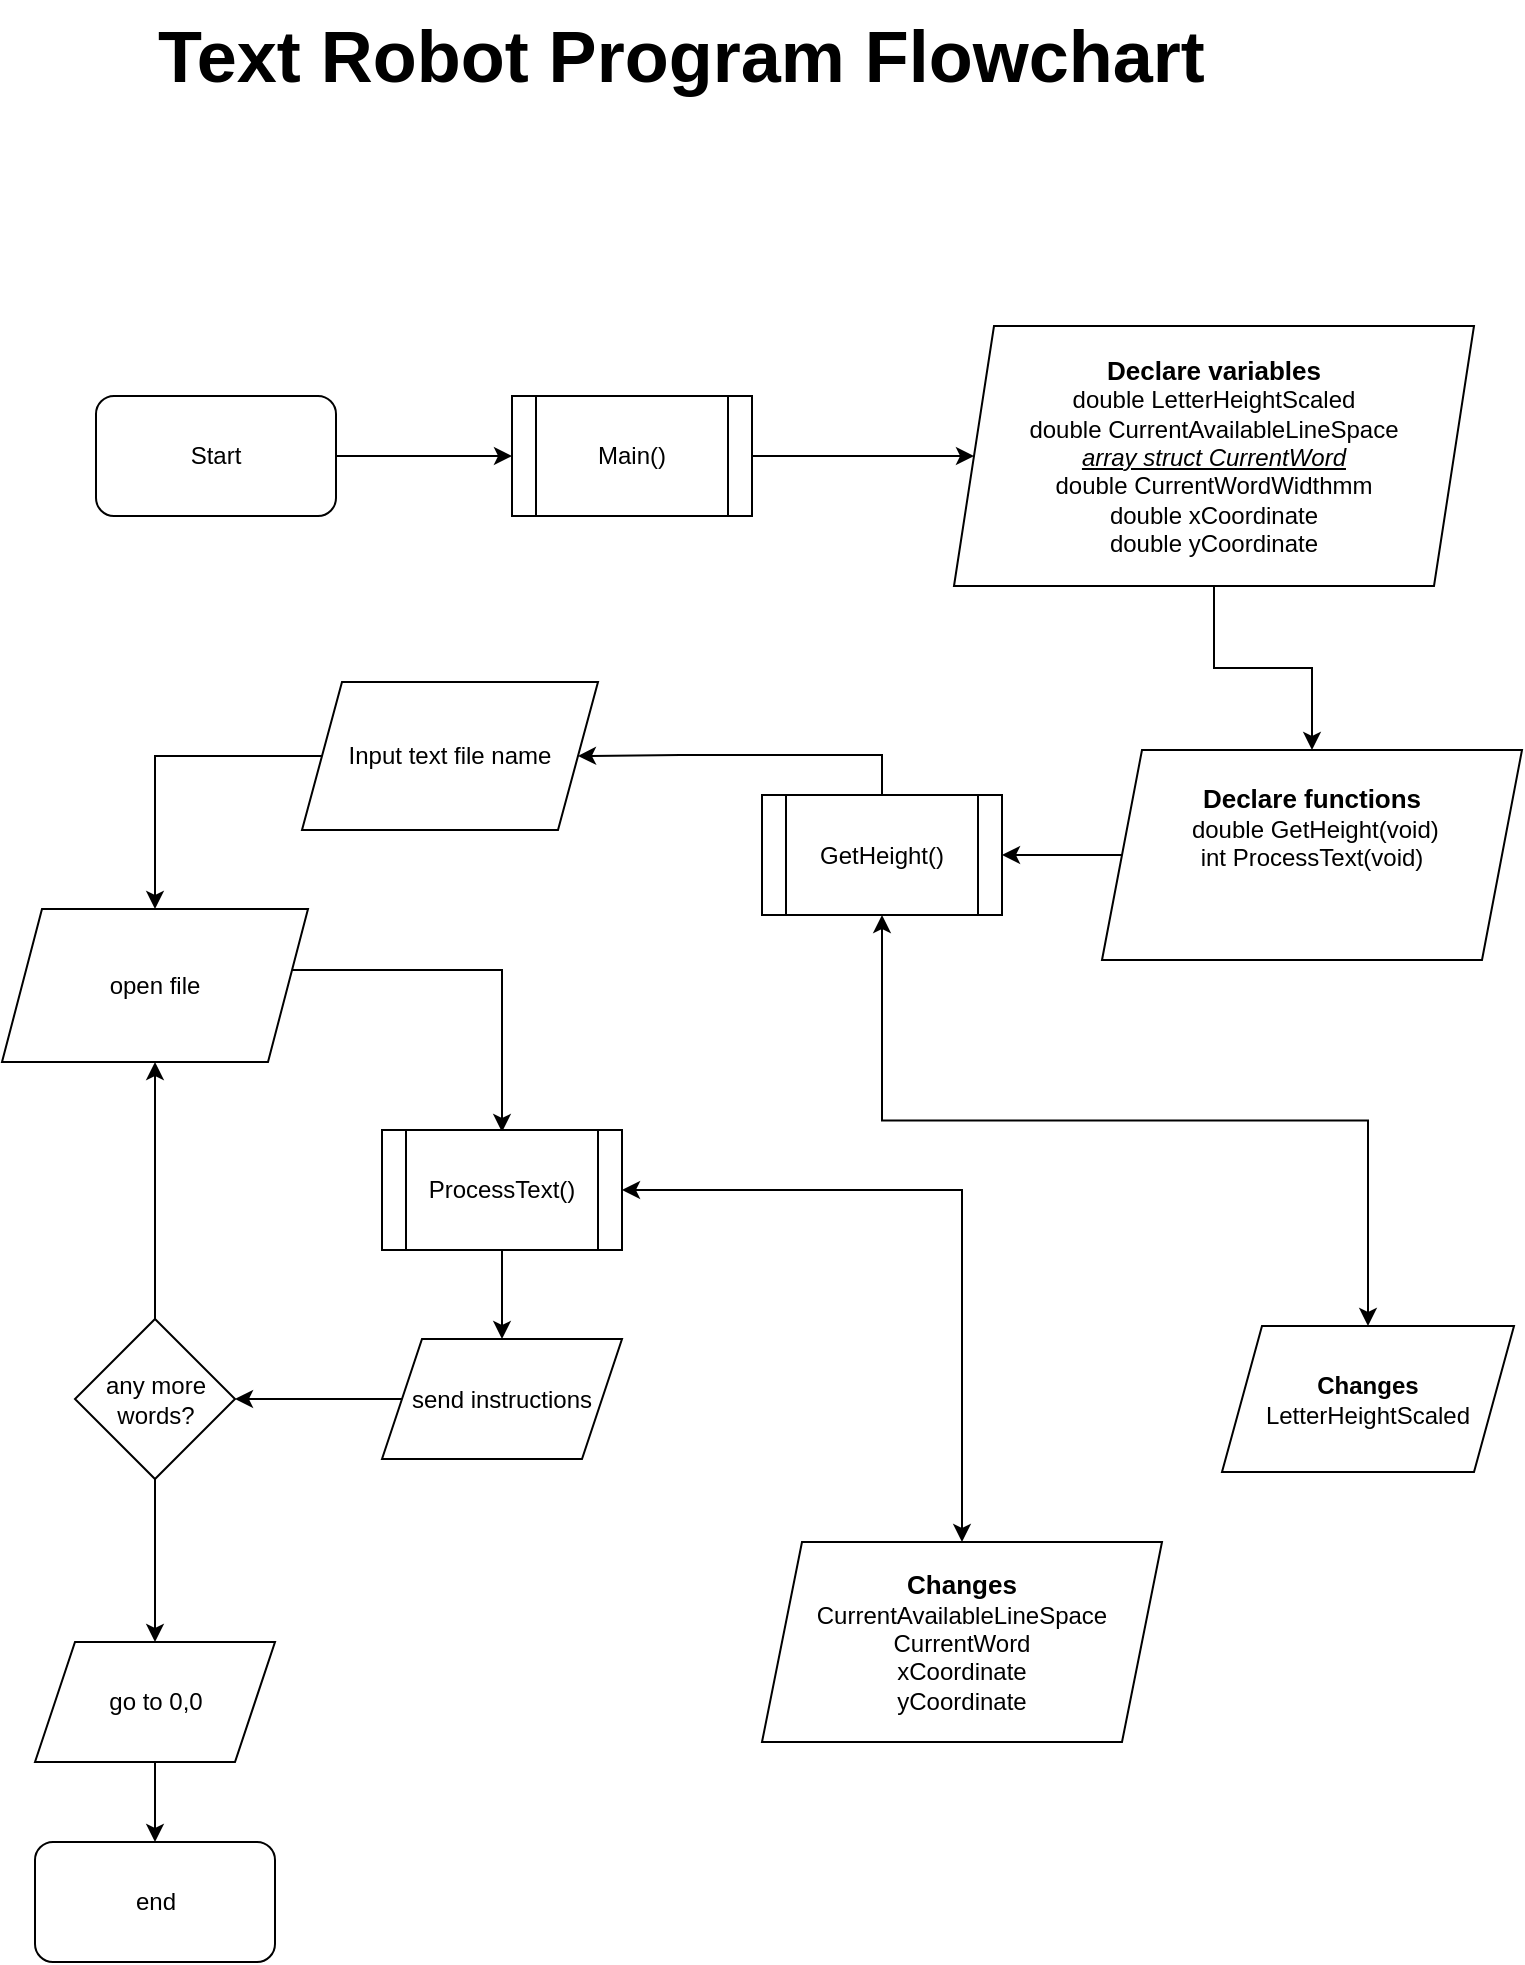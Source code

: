 <mxfile version="25.0.1" pages="2">
  <diagram name="Page-1" id="O9yYPY4qAZch_6_0QE-m">
    <mxGraphModel dx="1363" dy="913" grid="1" gridSize="10" guides="1" tooltips="1" connect="1" arrows="1" fold="1" page="1" pageScale="1" pageWidth="827" pageHeight="1169" math="0" shadow="0">
      <root>
        <mxCell id="0" />
        <mxCell id="1" parent="0" />
        <mxCell id="RyT3h0q8uJ0lcJPvg5cY-3" style="edgeStyle=orthogonalEdgeStyle;rounded=0;orthogonalLoop=1;jettySize=auto;html=1;exitX=1;exitY=0.5;exitDx=0;exitDy=0;entryX=0;entryY=0.5;entryDx=0;entryDy=0;" parent="1" source="RyT3h0q8uJ0lcJPvg5cY-1" target="RyT3h0q8uJ0lcJPvg5cY-2" edge="1">
          <mxGeometry relative="1" as="geometry" />
        </mxCell>
        <mxCell id="RyT3h0q8uJ0lcJPvg5cY-1" value="Start" style="rounded=1;whiteSpace=wrap;html=1;" parent="1" vertex="1">
          <mxGeometry x="76" y="248" width="120" height="60" as="geometry" />
        </mxCell>
        <mxCell id="PSvTm_7GEx3-Y-DfHrny-21" value="" style="edgeStyle=orthogonalEdgeStyle;rounded=0;orthogonalLoop=1;jettySize=auto;html=1;exitX=1;exitY=0.5;exitDx=0;exitDy=0;entryX=0;entryY=0.5;entryDx=0;entryDy=0;" edge="1" parent="1" source="RyT3h0q8uJ0lcJPvg5cY-2" target="PSvTm_7GEx3-Y-DfHrny-20">
          <mxGeometry relative="1" as="geometry" />
        </mxCell>
        <mxCell id="RyT3h0q8uJ0lcJPvg5cY-2" value="Main()" style="rounded=0;whiteSpace=wrap;html=1;shape=process;backgroundOutline=1;" parent="1" vertex="1">
          <mxGeometry x="284" y="248" width="120" height="60" as="geometry" />
        </mxCell>
        <mxCell id="oYP-oFw4IIcHxhokV4HD-20" style="edgeStyle=orthogonalEdgeStyle;rounded=0;orthogonalLoop=1;jettySize=auto;html=1;exitX=0.5;exitY=1;exitDx=0;exitDy=0;entryX=0.5;entryY=0;entryDx=0;entryDy=0;" edge="1" parent="1" source="PSvTm_7GEx3-Y-DfHrny-20" target="PSvTm_7GEx3-Y-DfHrny-22">
          <mxGeometry relative="1" as="geometry" />
        </mxCell>
        <mxCell id="PSvTm_7GEx3-Y-DfHrny-20" value="&lt;b&gt;&lt;font style=&quot;font-size: 13px;&quot;&gt;Declare variables&lt;/font&gt;&lt;/b&gt;&lt;div&gt;double LetterHeightScaled&lt;/div&gt;&lt;div&gt;double CurrentAvailableLineSpace&lt;/div&gt;&lt;div&gt;&lt;i style=&quot;&quot;&gt;&lt;u&gt;array struct CurrentWord&lt;/u&gt;&lt;/i&gt;&lt;/div&gt;&lt;div&gt;double CurrentWordWidthmm&lt;/div&gt;&lt;div&gt;double xCoordinate&lt;/div&gt;&lt;div&gt;double yCoordinate&lt;/div&gt;" style="shape=parallelogram;perimeter=parallelogramPerimeter;whiteSpace=wrap;html=1;fixedSize=1;rounded=0;" vertex="1" parent="1">
          <mxGeometry x="505" y="213" width="260" height="130" as="geometry" />
        </mxCell>
        <mxCell id="oYP-oFw4IIcHxhokV4HD-5" style="edgeStyle=orthogonalEdgeStyle;rounded=0;orthogonalLoop=1;jettySize=auto;html=1;exitX=0;exitY=0.5;exitDx=0;exitDy=0;entryX=1;entryY=0.5;entryDx=0;entryDy=0;" edge="1" parent="1" source="PSvTm_7GEx3-Y-DfHrny-22" target="PSvTm_7GEx3-Y-DfHrny-27">
          <mxGeometry relative="1" as="geometry" />
        </mxCell>
        <mxCell id="PSvTm_7GEx3-Y-DfHrny-22" value="&lt;b&gt;&lt;font style=&quot;font-size: 13px;&quot;&gt;Declare functions&lt;/font&gt;&lt;/b&gt;&lt;div&gt;&amp;nbsp;double GetHeight(void)&lt;/div&gt;&lt;div&gt;int ProcessText(void)&lt;br&gt;&lt;div&gt;&lt;br&gt;&lt;/div&gt;&lt;/div&gt;&lt;div&gt;&lt;br&gt;&lt;/div&gt;" style="whiteSpace=wrap;html=1;rounded=0;shape=parallelogram;backgroundOutline=1;perimeter=parallelogramPerimeter;fixedSize=1;" vertex="1" parent="1">
          <mxGeometry x="579" y="425" width="210" height="105" as="geometry" />
        </mxCell>
        <mxCell id="oYP-oFw4IIcHxhokV4HD-12" style="edgeStyle=orthogonalEdgeStyle;rounded=0;orthogonalLoop=1;jettySize=auto;html=1;exitX=0.5;exitY=1;exitDx=0;exitDy=0;entryX=0.5;entryY=0;entryDx=0;entryDy=0;startArrow=classic;startFill=1;" edge="1" parent="1" source="PSvTm_7GEx3-Y-DfHrny-27" target="oYP-oFw4IIcHxhokV4HD-9">
          <mxGeometry relative="1" as="geometry">
            <mxPoint x="732" y="605" as="targetPoint" />
          </mxGeometry>
        </mxCell>
        <mxCell id="oYP-oFw4IIcHxhokV4HD-15" style="edgeStyle=orthogonalEdgeStyle;rounded=0;orthogonalLoop=1;jettySize=auto;html=1;exitX=0.5;exitY=0;exitDx=0;exitDy=0;" edge="1" parent="1" source="PSvTm_7GEx3-Y-DfHrny-27" target="oYP-oFw4IIcHxhokV4HD-14">
          <mxGeometry relative="1" as="geometry" />
        </mxCell>
        <mxCell id="PSvTm_7GEx3-Y-DfHrny-27" value="GetHeight()" style="shape=process;whiteSpace=wrap;html=1;backgroundOutline=1;" vertex="1" parent="1">
          <mxGeometry x="409" y="447.5" width="120" height="60" as="geometry" />
        </mxCell>
        <mxCell id="PSvTm_7GEx3-Y-DfHrny-40" style="edgeStyle=orthogonalEdgeStyle;rounded=0;orthogonalLoop=1;jettySize=auto;html=1;entryX=0.5;entryY=0;entryDx=0;entryDy=0;exitX=1;exitY=0.5;exitDx=0;exitDy=0;" edge="1" parent="1" source="PSvTm_7GEx3-Y-DfHrny-36">
          <mxGeometry relative="1" as="geometry">
            <mxPoint x="319" y="505" as="sourcePoint" />
            <mxPoint x="279" y="616" as="targetPoint" />
            <Array as="points">
              <mxPoint x="279" y="535" />
            </Array>
          </mxGeometry>
        </mxCell>
        <mxCell id="PSvTm_7GEx3-Y-DfHrny-44" style="edgeStyle=orthogonalEdgeStyle;rounded=0;orthogonalLoop=1;jettySize=auto;html=1;exitX=0.5;exitY=1;exitDx=0;exitDy=0;entryX=0.5;entryY=0;entryDx=0;entryDy=0;" edge="1" parent="1" source="PSvTm_7GEx3-Y-DfHrny-37" target="PSvTm_7GEx3-Y-DfHrny-42">
          <mxGeometry relative="1" as="geometry" />
        </mxCell>
        <mxCell id="oYP-oFw4IIcHxhokV4HD-11" style="edgeStyle=orthogonalEdgeStyle;rounded=0;orthogonalLoop=1;jettySize=auto;html=1;exitX=1;exitY=0.5;exitDx=0;exitDy=0;entryX=0.5;entryY=0;entryDx=0;entryDy=0;startArrow=classic;startFill=1;" edge="1" parent="1" source="PSvTm_7GEx3-Y-DfHrny-37" target="oYP-oFw4IIcHxhokV4HD-7">
          <mxGeometry relative="1" as="geometry" />
        </mxCell>
        <mxCell id="PSvTm_7GEx3-Y-DfHrny-37" value="ProcessText()" style="shape=process;whiteSpace=wrap;html=1;backgroundOutline=1;" vertex="1" parent="1">
          <mxGeometry x="219" y="615" width="120" height="60" as="geometry" />
        </mxCell>
        <mxCell id="oYP-oFw4IIcHxhokV4HD-18" style="edgeStyle=orthogonalEdgeStyle;rounded=0;orthogonalLoop=1;jettySize=auto;html=1;exitX=0.5;exitY=1;exitDx=0;exitDy=0;entryX=0.5;entryY=0;entryDx=0;entryDy=0;" edge="1" parent="1" source="PSvTm_7GEx3-Y-DfHrny-38" target="PSvTm_7GEx3-Y-DfHrny-45">
          <mxGeometry relative="1" as="geometry" />
        </mxCell>
        <mxCell id="oYP-oFw4IIcHxhokV4HD-21" style="edgeStyle=orthogonalEdgeStyle;rounded=0;orthogonalLoop=1;jettySize=auto;html=1;exitX=0.5;exitY=0;exitDx=0;exitDy=0;entryX=0.5;entryY=1;entryDx=0;entryDy=0;" edge="1" parent="1" source="PSvTm_7GEx3-Y-DfHrny-38" target="PSvTm_7GEx3-Y-DfHrny-36">
          <mxGeometry relative="1" as="geometry" />
        </mxCell>
        <mxCell id="PSvTm_7GEx3-Y-DfHrny-38" value="any more words?" style="rhombus;whiteSpace=wrap;html=1;" vertex="1" parent="1">
          <mxGeometry x="65.5" y="709.5" width="80" height="80" as="geometry" />
        </mxCell>
        <mxCell id="PSvTm_7GEx3-Y-DfHrny-43" style="edgeStyle=orthogonalEdgeStyle;rounded=0;orthogonalLoop=1;jettySize=auto;html=1;exitX=0;exitY=0.5;exitDx=0;exitDy=0;entryX=1;entryY=0.5;entryDx=0;entryDy=0;" edge="1" parent="1" source="PSvTm_7GEx3-Y-DfHrny-42" target="PSvTm_7GEx3-Y-DfHrny-38">
          <mxGeometry relative="1" as="geometry" />
        </mxCell>
        <mxCell id="PSvTm_7GEx3-Y-DfHrny-42" value="send instructions" style="shape=parallelogram;perimeter=parallelogramPerimeter;whiteSpace=wrap;html=1;fixedSize=1;" vertex="1" parent="1">
          <mxGeometry x="219" y="719.5" width="120" height="60" as="geometry" />
        </mxCell>
        <mxCell id="PSvTm_7GEx3-Y-DfHrny-48" style="edgeStyle=orthogonalEdgeStyle;rounded=0;orthogonalLoop=1;jettySize=auto;html=1;exitX=0.5;exitY=1;exitDx=0;exitDy=0;entryX=0.5;entryY=0;entryDx=0;entryDy=0;" edge="1" parent="1" source="PSvTm_7GEx3-Y-DfHrny-45" target="PSvTm_7GEx3-Y-DfHrny-46">
          <mxGeometry relative="1" as="geometry" />
        </mxCell>
        <mxCell id="PSvTm_7GEx3-Y-DfHrny-45" value="go to 0,0" style="shape=parallelogram;perimeter=parallelogramPerimeter;whiteSpace=wrap;html=1;fixedSize=1;" vertex="1" parent="1">
          <mxGeometry x="45.5" y="871" width="120" height="60" as="geometry" />
        </mxCell>
        <mxCell id="PSvTm_7GEx3-Y-DfHrny-46" value="end" style="rounded=1;whiteSpace=wrap;html=1;" vertex="1" parent="1">
          <mxGeometry x="45.5" y="971" width="120" height="60" as="geometry" />
        </mxCell>
        <mxCell id="PSvTm_7GEx3-Y-DfHrny-36" value="open file" style="shape=parallelogram;perimeter=parallelogramPerimeter;whiteSpace=wrap;html=1;fixedSize=1;" vertex="1" parent="1">
          <mxGeometry x="29" y="504.5" width="153" height="76.5" as="geometry" />
        </mxCell>
        <mxCell id="oYP-oFw4IIcHxhokV4HD-7" value="&lt;b&gt;&lt;font style=&quot;font-size: 13px;&quot;&gt;Changes&lt;/font&gt;&lt;/b&gt;&lt;div&gt;CurrentAvailableLineSpace&lt;/div&gt;&lt;div&gt;CurrentWord&lt;br&gt;&lt;div&gt;xCoordinate&lt;/div&gt;&lt;div&gt;yCoordinate&lt;/div&gt;&lt;/div&gt;" style="shape=parallelogram;perimeter=parallelogramPerimeter;whiteSpace=wrap;html=1;fixedSize=1;" vertex="1" parent="1">
          <mxGeometry x="409" y="821" width="200" height="100" as="geometry" />
        </mxCell>
        <mxCell id="oYP-oFw4IIcHxhokV4HD-9" value="&lt;b&gt;Changes&lt;/b&gt;&lt;div&gt;LetterHeightScaled&lt;br&gt;&lt;/div&gt;" style="shape=parallelogram;perimeter=parallelogramPerimeter;whiteSpace=wrap;html=1;fixedSize=1;" vertex="1" parent="1">
          <mxGeometry x="639" y="713" width="146" height="73" as="geometry" />
        </mxCell>
        <mxCell id="oYP-oFw4IIcHxhokV4HD-16" style="edgeStyle=orthogonalEdgeStyle;rounded=0;orthogonalLoop=1;jettySize=auto;html=1;exitX=0;exitY=0.5;exitDx=0;exitDy=0;entryX=0.5;entryY=0;entryDx=0;entryDy=0;" edge="1" parent="1" source="oYP-oFw4IIcHxhokV4HD-14" target="PSvTm_7GEx3-Y-DfHrny-36">
          <mxGeometry relative="1" as="geometry">
            <Array as="points">
              <mxPoint x="106" y="428" />
            </Array>
          </mxGeometry>
        </mxCell>
        <mxCell id="oYP-oFw4IIcHxhokV4HD-14" value="Input text file name" style="shape=parallelogram;perimeter=parallelogramPerimeter;whiteSpace=wrap;html=1;fixedSize=1;" vertex="1" parent="1">
          <mxGeometry x="179" y="391" width="148" height="74" as="geometry" />
        </mxCell>
        <mxCell id="oYP-oFw4IIcHxhokV4HD-19" value="&lt;h1 style=&quot;margin-top: 0px;&quot;&gt;Text Robot Program Flowchart&lt;/h1&gt;" style="text;html=1;whiteSpace=wrap;overflow=hidden;rounded=0;fontSize=18;" vertex="1" parent="1">
          <mxGeometry x="105" y="50" width="617.57" height="110" as="geometry" />
        </mxCell>
      </root>
    </mxGraphModel>
  </diagram>
  <diagram id="rnZnNiLrRkfmeJ1iTpo8" name="Page-2">
    <mxGraphModel dx="1272" dy="852" grid="1" gridSize="10" guides="1" tooltips="1" connect="1" arrows="1" fold="1" page="1" pageScale="1" pageWidth="827" pageHeight="1169" math="0" shadow="0">
      <root>
        <mxCell id="0" />
        <mxCell id="1" parent="0" />
        <mxCell id="nWOsjJTy5GrBwk9Dym0t-10" style="edgeStyle=orthogonalEdgeStyle;rounded=0;orthogonalLoop=1;jettySize=auto;html=1;exitX=0.5;exitY=1;exitDx=0;exitDy=0;entryX=0.5;entryY=0;entryDx=0;entryDy=0;" edge="1" parent="1">
          <mxGeometry relative="1" as="geometry">
            <mxPoint x="209.93" y="240" as="sourcePoint" />
            <mxPoint x="209.93" y="300" as="targetPoint" />
          </mxGeometry>
        </mxCell>
        <mxCell id="nWOsjJTy5GrBwk9Dym0t-11" value="ProcessText()" style="shape=process;whiteSpace=wrap;html=1;backgroundOutline=1;" vertex="1" parent="1">
          <mxGeometry x="129.93" y="160" width="160" height="80" as="geometry" />
        </mxCell>
        <mxCell id="a2E5ijAHfJek6qGxfJAZ-3" style="edgeStyle=orthogonalEdgeStyle;rounded=0;orthogonalLoop=1;jettySize=auto;html=1;exitX=0.5;exitY=1;exitDx=0;exitDy=0;entryX=0.5;entryY=0;entryDx=0;entryDy=0;" edge="1" parent="1" source="a2E5ijAHfJek6qGxfJAZ-1" target="a2E5ijAHfJek6qGxfJAZ-2">
          <mxGeometry relative="1" as="geometry" />
        </mxCell>
        <mxCell id="a2E5ijAHfJek6qGxfJAZ-1" value="read first instruction and create 3 dimensional struct of int with number of rows dependent on last number" style="shape=parallelogram;perimeter=parallelogramPerimeter;whiteSpace=wrap;html=1;fixedSize=1;" vertex="1" parent="1">
          <mxGeometry x="89.93" y="300" width="240" height="120" as="geometry" />
        </mxCell>
        <mxCell id="a2E5ijAHfJek6qGxfJAZ-7" style="edgeStyle=orthogonalEdgeStyle;rounded=0;orthogonalLoop=1;jettySize=auto;html=1;exitX=0.5;exitY=1;exitDx=0;exitDy=0;" edge="1" parent="1" source="a2E5ijAHfJek6qGxfJAZ-2">
          <mxGeometry relative="1" as="geometry">
            <mxPoint x="200.597" y="600" as="targetPoint" />
          </mxGeometry>
        </mxCell>
        <mxCell id="a2E5ijAHfJek6qGxfJAZ-2" value="read next instruction and increment WordWidth" style="shape=parallelogram;perimeter=parallelogramPerimeter;whiteSpace=wrap;html=1;fixedSize=1;" vertex="1" parent="1">
          <mxGeometry x="209.93" y="470" width="120" height="60" as="geometry" />
        </mxCell>
        <mxCell id="a2E5ijAHfJek6qGxfJAZ-6" style="edgeStyle=orthogonalEdgeStyle;rounded=0;orthogonalLoop=1;jettySize=auto;html=1;exitX=0;exitY=0.5;exitDx=0;exitDy=0;entryX=0;entryY=0.5;entryDx=0;entryDy=0;" edge="1" parent="1" source="a2E5ijAHfJek6qGxfJAZ-4" target="a2E5ijAHfJek6qGxfJAZ-2">
          <mxGeometry relative="1" as="geometry">
            <Array as="points">
              <mxPoint x="150" y="760" />
              <mxPoint x="150" y="500" />
            </Array>
          </mxGeometry>
        </mxCell>
        <mxCell id="a2E5ijAHfJek6qGxfJAZ-10" style="edgeStyle=orthogonalEdgeStyle;rounded=0;orthogonalLoop=1;jettySize=auto;html=1;exitX=0.5;exitY=1;exitDx=0;exitDy=0;" edge="1" parent="1" source="a2E5ijAHfJek6qGxfJAZ-4" target="a2E5ijAHfJek6qGxfJAZ-11">
          <mxGeometry relative="1" as="geometry">
            <mxPoint x="159.93" y="890" as="targetPoint" />
          </mxGeometry>
        </mxCell>
        <mxCell id="a2E5ijAHfJek6qGxfJAZ-4" value="is space" style="rhombus;whiteSpace=wrap;html=1;" vertex="1" parent="1">
          <mxGeometry x="229.93" y="720" width="80" height="80" as="geometry" />
        </mxCell>
        <mxCell id="a2E5ijAHfJek6qGxfJAZ-9" style="edgeStyle=orthogonalEdgeStyle;rounded=0;orthogonalLoop=1;jettySize=auto;html=1;exitX=0.5;exitY=1;exitDx=0;exitDy=0;entryX=0.5;entryY=0;entryDx=0;entryDy=0;" edge="1" parent="1" source="a2E5ijAHfJek6qGxfJAZ-8" target="a2E5ijAHfJek6qGxfJAZ-4">
          <mxGeometry relative="1" as="geometry" />
        </mxCell>
        <mxCell id="a2E5ijAHfJek6qGxfJAZ-8" value="append to array" style="shape=parallelogram;perimeter=parallelogramPerimeter;whiteSpace=wrap;html=1;fixedSize=1;" vertex="1" parent="1">
          <mxGeometry x="209.93" y="600" width="120" height="60" as="geometry" />
        </mxCell>
        <mxCell id="a2E5ijAHfJek6qGxfJAZ-12" style="edgeStyle=orthogonalEdgeStyle;rounded=0;orthogonalLoop=1;jettySize=auto;html=1;exitX=1;exitY=0.5;exitDx=0;exitDy=0;" edge="1" parent="1" source="a2E5ijAHfJek6qGxfJAZ-11">
          <mxGeometry relative="1" as="geometry">
            <mxPoint x="349.93" y="985.333" as="targetPoint" />
          </mxGeometry>
        </mxCell>
        <mxCell id="a2E5ijAHfJek6qGxfJAZ-14" style="edgeStyle=orthogonalEdgeStyle;rounded=0;orthogonalLoop=1;jettySize=auto;html=1;exitX=0.5;exitY=1;exitDx=0;exitDy=0;" edge="1" parent="1" source="a2E5ijAHfJek6qGxfJAZ-11" target="a2E5ijAHfJek6qGxfJAZ-15">
          <mxGeometry relative="1" as="geometry">
            <mxPoint x="-120.07" y="1030" as="targetPoint" />
          </mxGeometry>
        </mxCell>
        <mxCell id="a2E5ijAHfJek6qGxfJAZ-11" value="word width greater than available width" style="rhombus;whiteSpace=wrap;html=1;" vertex="1" parent="1">
          <mxGeometry x="134.93" y="850" width="270" height="270" as="geometry" />
        </mxCell>
        <mxCell id="a2E5ijAHfJek6qGxfJAZ-15" value="-5 from y reference coordinate&lt;div&gt;set available width to max&lt;/div&gt;" style="shape=parallelogram;perimeter=parallelogramPerimeter;whiteSpace=wrap;html=1;fixedSize=1;" vertex="1" parent="1">
          <mxGeometry x="209.93" y="1020" width="120" height="60" as="geometry" />
        </mxCell>
        <mxCell id="h7_YX3KfGsT8fggZU_o3-2" value="&lt;h1 style=&quot;margin-top: 0px;&quot;&gt;Functions and Struct&lt;/h1&gt;" style="text;html=1;whiteSpace=wrap;overflow=hidden;rounded=0;fontSize=18;" vertex="1" parent="1">
          <mxGeometry x="251.215" y="30" width="617.57" height="110" as="geometry" />
        </mxCell>
      </root>
    </mxGraphModel>
  </diagram>
</mxfile>
